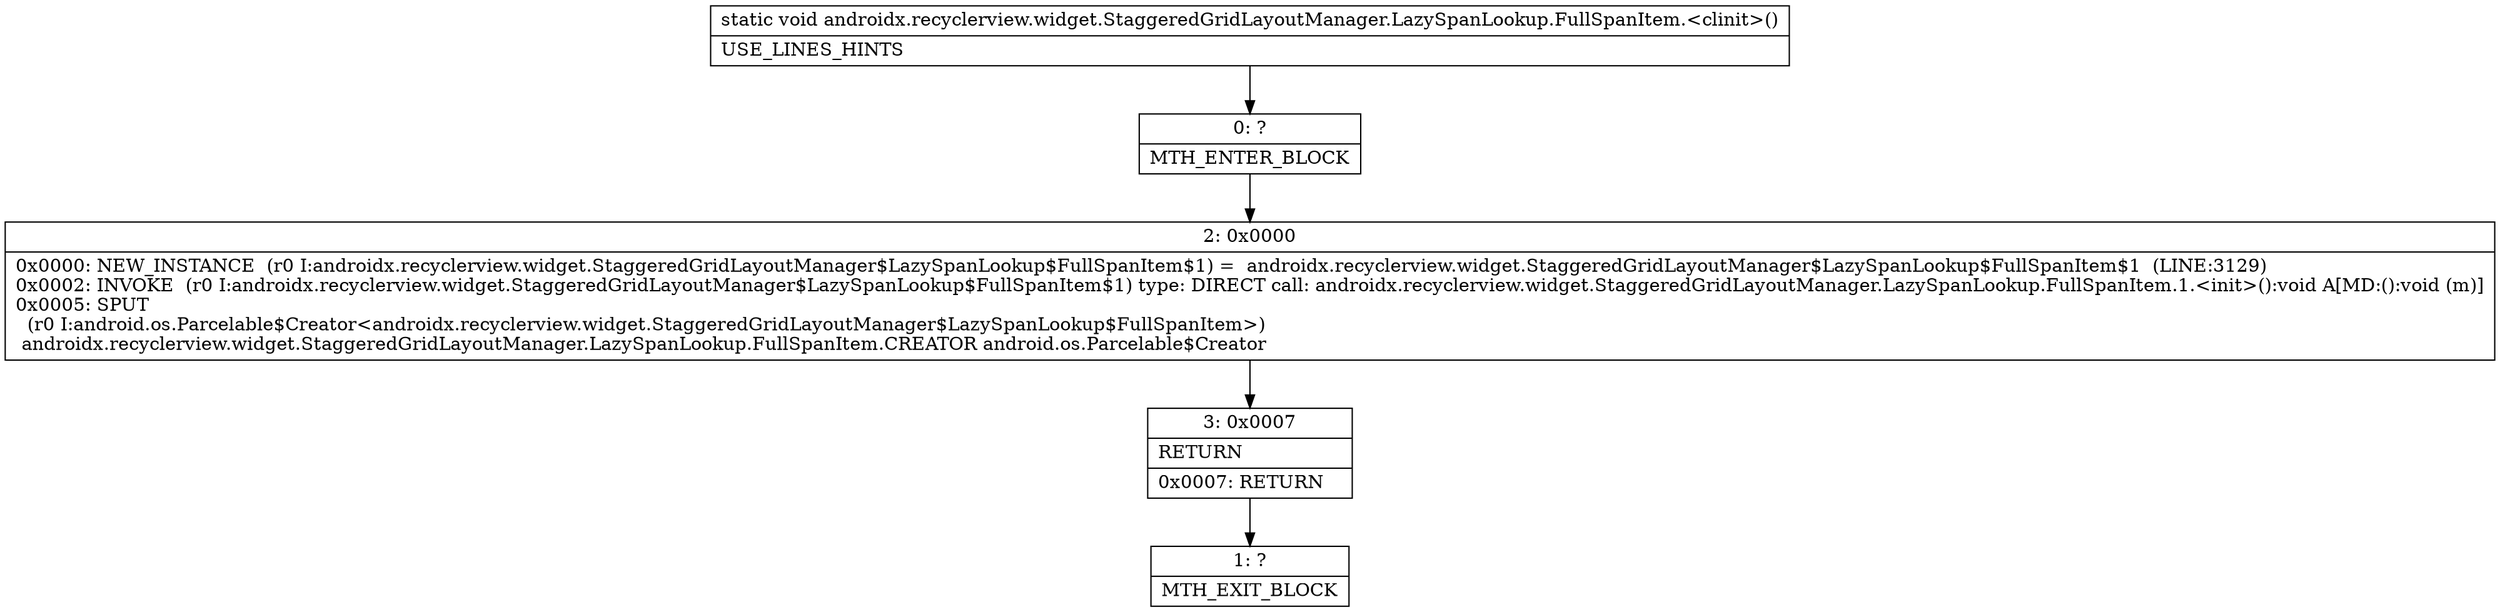 digraph "CFG forandroidx.recyclerview.widget.StaggeredGridLayoutManager.LazySpanLookup.FullSpanItem.\<clinit\>()V" {
Node_0 [shape=record,label="{0\:\ ?|MTH_ENTER_BLOCK\l}"];
Node_2 [shape=record,label="{2\:\ 0x0000|0x0000: NEW_INSTANCE  (r0 I:androidx.recyclerview.widget.StaggeredGridLayoutManager$LazySpanLookup$FullSpanItem$1) =  androidx.recyclerview.widget.StaggeredGridLayoutManager$LazySpanLookup$FullSpanItem$1  (LINE:3129)\l0x0002: INVOKE  (r0 I:androidx.recyclerview.widget.StaggeredGridLayoutManager$LazySpanLookup$FullSpanItem$1) type: DIRECT call: androidx.recyclerview.widget.StaggeredGridLayoutManager.LazySpanLookup.FullSpanItem.1.\<init\>():void A[MD:():void (m)]\l0x0005: SPUT  \l  (r0 I:android.os.Parcelable$Creator\<androidx.recyclerview.widget.StaggeredGridLayoutManager$LazySpanLookup$FullSpanItem\>)\l androidx.recyclerview.widget.StaggeredGridLayoutManager.LazySpanLookup.FullSpanItem.CREATOR android.os.Parcelable$Creator \l}"];
Node_3 [shape=record,label="{3\:\ 0x0007|RETURN\l|0x0007: RETURN   \l}"];
Node_1 [shape=record,label="{1\:\ ?|MTH_EXIT_BLOCK\l}"];
MethodNode[shape=record,label="{static void androidx.recyclerview.widget.StaggeredGridLayoutManager.LazySpanLookup.FullSpanItem.\<clinit\>()  | USE_LINES_HINTS\l}"];
MethodNode -> Node_0;Node_0 -> Node_2;
Node_2 -> Node_3;
Node_3 -> Node_1;
}

